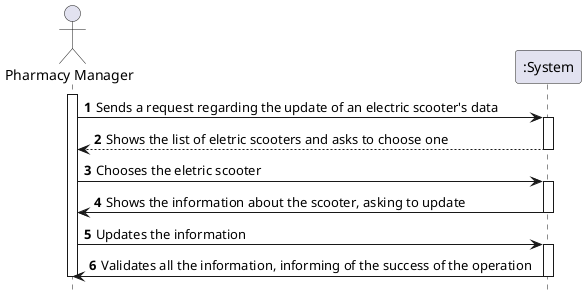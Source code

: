 @startuml
autonumber
hide footbox

actor "Pharmacy Manager" as PHARMAN

participant ":System" as SYST

activate PHARMAN

PHARMAN -> SYST : Sends a request regarding the update of an electric scooter's data
activate SYST
SYST --> PHARMAN : Shows the list of eletric scooters and asks to choose one
deactivate SYST
PHARMAN -> SYST : Chooses the eletric scooter
activate SYST
SYST -> PHARMAN : Shows the information about the scooter, asking to update
deactivate SYST

PHARMAN -> SYST : Updates the information
activate SYST
SYST -> PHARMAN : Validates all the information, informing of the success of the operation
deactivate SYST

deactivate PHARMAN

@enduml